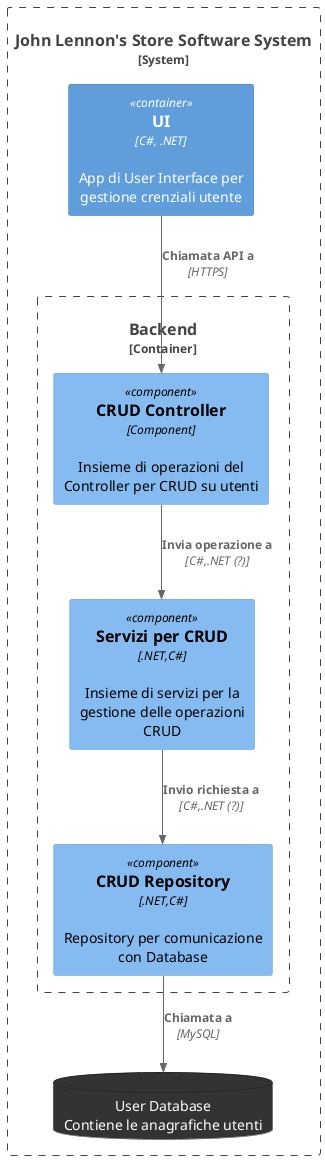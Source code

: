 @startuml
!include <C4/C4_Container.puml>
!include <C4/C4_Component.puml>

System_Boundary(jlsBoundry, "John Lennon's Store Software System") {
  Container(ui, "UI", "C#, .NET", \
  "App di User Interface per gestione crenziali utente") #609EDB

  Container_Boundary(backend, "Backend") {
    Component(crudController, "CRUD Controller","Component", \
    "Insieme di operazioni del Controller per CRUD su utenti")

    Component(crudServices, "Servizi per CRUD",".NET,C#", \
    "Insieme di servizi per la gestione delle operazioni CRUD") 
  
    Component(crudRepository, "CRUD Repository",".NET,C#", \
    "Repository per comunicazione con Database")
  }

  database "User Database\nContiene le anagrafiche utenti" as usersDb
  skinparam databaseBackgroundColor #333333
  skinparam databaseFontColor #FFFFFF

  Rel(ui,crudController,"Chiamata API a", "HTTPS")
  Rel(crudController,crudServices,"Invia operazione a","C#,.NET (?)")
  Rel(crudServices,crudRepository,"Invio richiesta a", "C#,.NET (?)")
  Rel(crudRepository,usersDb,"Chiamata a","MySQL")
}
@enduml